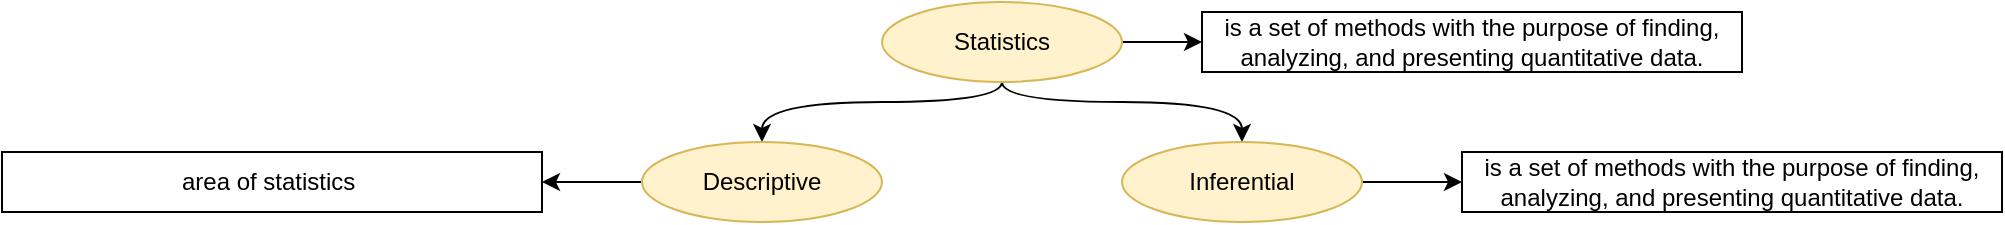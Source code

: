 <mxfile version="21.2.1" type="github">
  <diagram name="Page-1" id="ad52d381-51e7-2e0d-a935-2d0ddd2fd229">
    <mxGraphModel dx="1056" dy="600" grid="1" gridSize="10" guides="1" tooltips="1" connect="1" arrows="1" fold="1" page="1" pageScale="1" pageWidth="1100" pageHeight="850" background="none" math="0" shadow="0">
      <root>
        <mxCell id="0" />
        <mxCell id="1" parent="0" />
        <mxCell id="ctKegfENrpN5hpneZ7Hi-5" value="" style="edgeStyle=orthogonalEdgeStyle;rounded=0;orthogonalLoop=1;jettySize=auto;html=1;" edge="1" parent="1" source="ctKegfENrpN5hpneZ7Hi-3" target="ctKegfENrpN5hpneZ7Hi-4">
          <mxGeometry relative="1" as="geometry" />
        </mxCell>
        <mxCell id="ctKegfENrpN5hpneZ7Hi-11" style="edgeStyle=orthogonalEdgeStyle;curved=1;rounded=0;orthogonalLoop=1;jettySize=auto;html=1;entryX=0.5;entryY=0;entryDx=0;entryDy=0;" edge="1" parent="1" source="ctKegfENrpN5hpneZ7Hi-3" target="ctKegfENrpN5hpneZ7Hi-8">
          <mxGeometry relative="1" as="geometry">
            <Array as="points">
              <mxPoint x="550" y="60" />
              <mxPoint x="430" y="60" />
            </Array>
          </mxGeometry>
        </mxCell>
        <mxCell id="ctKegfENrpN5hpneZ7Hi-13" style="edgeStyle=orthogonalEdgeStyle;curved=1;rounded=0;orthogonalLoop=1;jettySize=auto;html=1;entryX=0.5;entryY=0;entryDx=0;entryDy=0;" edge="1" parent="1" source="ctKegfENrpN5hpneZ7Hi-3" target="ctKegfENrpN5hpneZ7Hi-7">
          <mxGeometry relative="1" as="geometry">
            <Array as="points">
              <mxPoint x="550" y="60" />
              <mxPoint x="670" y="60" />
            </Array>
          </mxGeometry>
        </mxCell>
        <mxCell id="ctKegfENrpN5hpneZ7Hi-3" value="Statistics" style="ellipse;whiteSpace=wrap;html=1;fillColor=#fff2cc;strokeColor=#d6b656;" vertex="1" parent="1">
          <mxGeometry x="490" y="10" width="120" height="40" as="geometry" />
        </mxCell>
        <mxCell id="ctKegfENrpN5hpneZ7Hi-4" value="is a set of methods with the purpose of finding, analyzing, and presenting quantitative data." style="rounded=0;whiteSpace=wrap;html=1;" vertex="1" parent="1">
          <mxGeometry x="650" y="15" width="270" height="30" as="geometry" />
        </mxCell>
        <mxCell id="ctKegfENrpN5hpneZ7Hi-18" style="edgeStyle=orthogonalEdgeStyle;curved=1;rounded=0;orthogonalLoop=1;jettySize=auto;html=1;" edge="1" parent="1" source="ctKegfENrpN5hpneZ7Hi-7" target="ctKegfENrpN5hpneZ7Hi-16">
          <mxGeometry relative="1" as="geometry" />
        </mxCell>
        <mxCell id="ctKegfENrpN5hpneZ7Hi-7" value="Inferential" style="ellipse;whiteSpace=wrap;html=1;fillColor=#fff2cc;strokeColor=#d6b656;" vertex="1" parent="1">
          <mxGeometry x="610" y="80" width="120" height="40" as="geometry" />
        </mxCell>
        <mxCell id="ctKegfENrpN5hpneZ7Hi-17" style="edgeStyle=orthogonalEdgeStyle;curved=1;rounded=0;orthogonalLoop=1;jettySize=auto;html=1;entryX=1;entryY=0.5;entryDx=0;entryDy=0;" edge="1" parent="1" source="ctKegfENrpN5hpneZ7Hi-8" target="ctKegfENrpN5hpneZ7Hi-15">
          <mxGeometry relative="1" as="geometry" />
        </mxCell>
        <mxCell id="ctKegfENrpN5hpneZ7Hi-8" value="Descriptive" style="ellipse;whiteSpace=wrap;html=1;fillColor=#fff2cc;strokeColor=#d6b656;" vertex="1" parent="1">
          <mxGeometry x="370" y="80" width="120" height="40" as="geometry" />
        </mxCell>
        <mxCell id="ctKegfENrpN5hpneZ7Hi-15" value="area of statistics&amp;nbsp;" style="rounded=0;whiteSpace=wrap;html=1;" vertex="1" parent="1">
          <mxGeometry x="50" y="85" width="270" height="30" as="geometry" />
        </mxCell>
        <mxCell id="ctKegfENrpN5hpneZ7Hi-16" value="is a set of methods with the purpose of finding, analyzing, and presenting quantitative data." style="rounded=0;whiteSpace=wrap;html=1;" vertex="1" parent="1">
          <mxGeometry x="780" y="85" width="270" height="30" as="geometry" />
        </mxCell>
      </root>
    </mxGraphModel>
  </diagram>
</mxfile>

